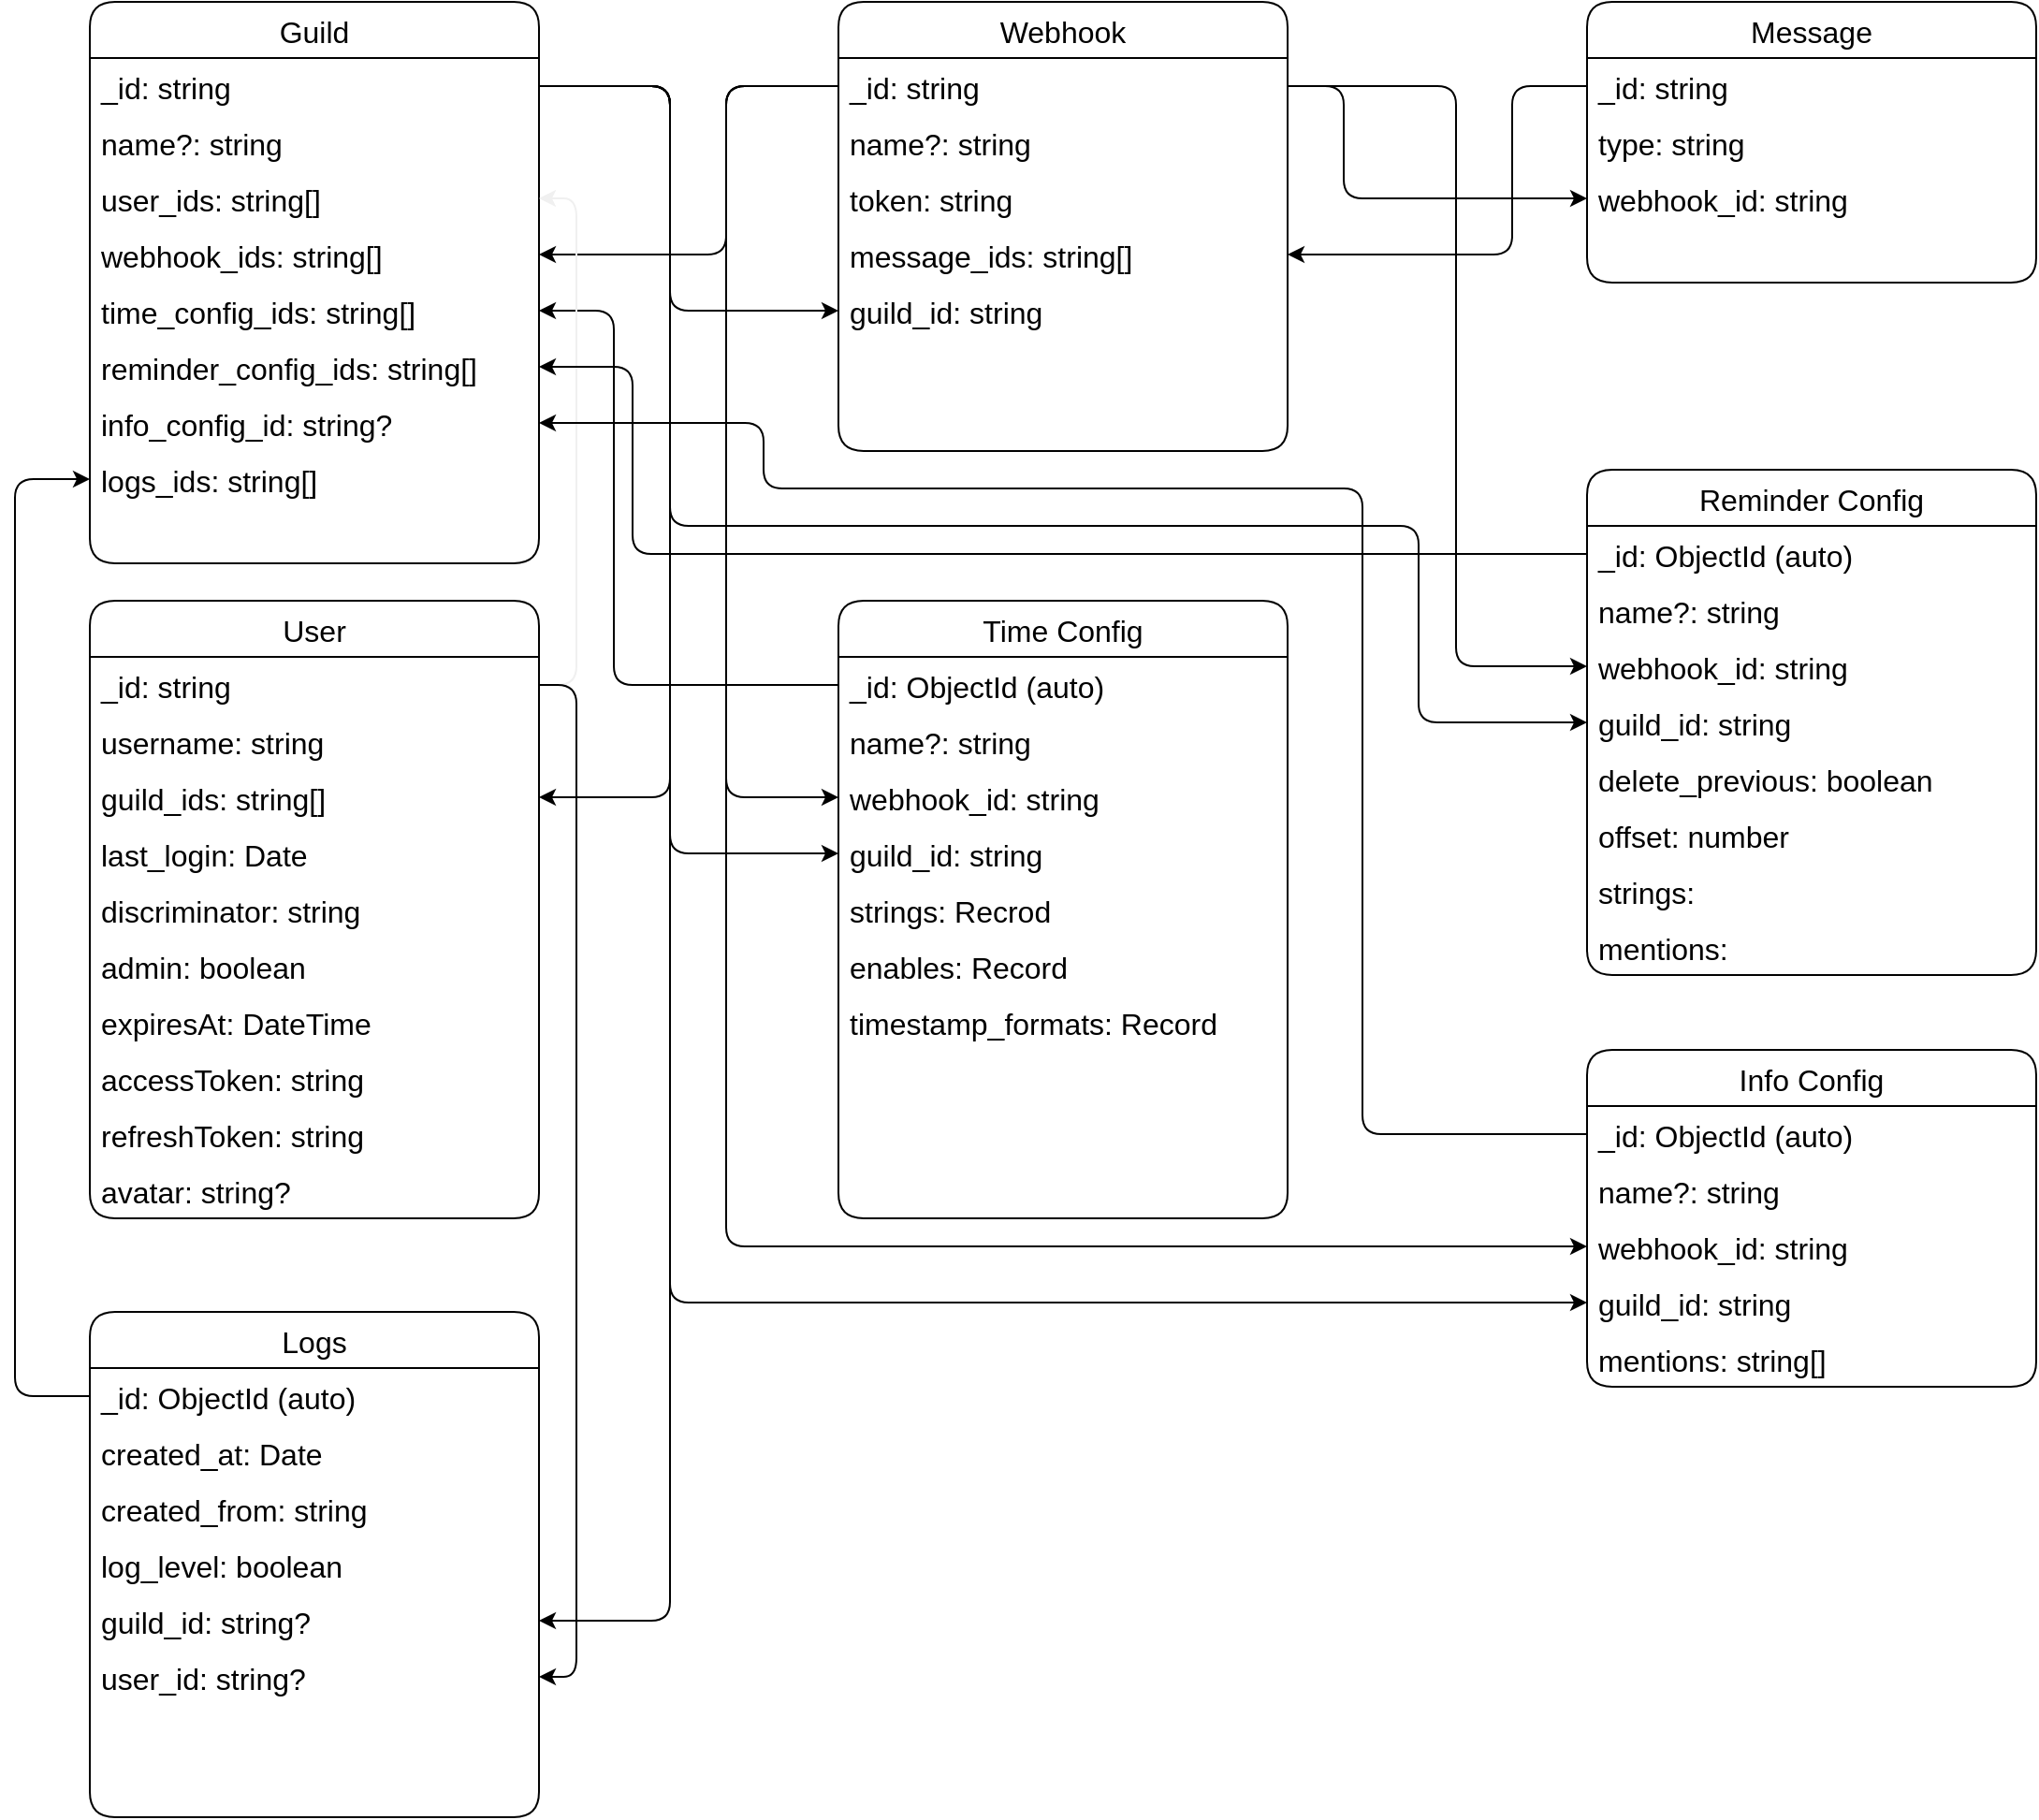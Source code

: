 <mxfile>
    <diagram id="0qL0pDOXr7kOw6vm91vX" name="v2">
        <mxGraphModel dx="813" dy="734" grid="1" gridSize="10" guides="1" tooltips="1" connect="1" arrows="1" fold="1" page="1" pageScale="1" pageWidth="3300" pageHeight="4681" math="0" shadow="0">
            <root>
                <mxCell id="6pc7wtV-Qg5egMtBizRL-0"/>
                <mxCell id="6pc7wtV-Qg5egMtBizRL-1" parent="6pc7wtV-Qg5egMtBizRL-0"/>
                <mxCell id="T-b90Kq6UXgJqsac3vuX-5" value="Guild" style="swimlane;fontStyle=0;childLayout=stackLayout;horizontal=1;startSize=30;horizontalStack=0;resizeParent=1;resizeParentMax=0;resizeLast=0;collapsible=1;marginBottom=0;fontSize=16;rounded=1;glass=0;swimlaneFillColor=none;sketch=0;" parent="6pc7wtV-Qg5egMtBizRL-1" vertex="1">
                    <mxGeometry x="120" y="120" width="240" height="300" as="geometry"/>
                </mxCell>
                <mxCell id="T-b90Kq6UXgJqsac3vuX-6" value="_id: string" style="text;strokeColor=none;fillColor=none;align=left;verticalAlign=middle;spacingLeft=4;spacingRight=4;overflow=hidden;points=[[0,0.5],[1,0.5]];portConstraint=eastwest;rotatable=0;fontSize=16;sketch=0;" parent="T-b90Kq6UXgJqsac3vuX-5" vertex="1">
                    <mxGeometry y="30" width="240" height="30" as="geometry"/>
                </mxCell>
                <mxCell id="T-b90Kq6UXgJqsac3vuX-9" value="name?: string" style="text;strokeColor=none;fillColor=none;align=left;verticalAlign=middle;spacingLeft=4;spacingRight=4;overflow=hidden;points=[[0,0.5],[1,0.5]];portConstraint=eastwest;rotatable=0;fontSize=16;sketch=0;" parent="T-b90Kq6UXgJqsac3vuX-5" vertex="1">
                    <mxGeometry y="60" width="240" height="30" as="geometry"/>
                </mxCell>
                <mxCell id="T-b90Kq6UXgJqsac3vuX-7" value="user_ids: string[]" style="text;strokeColor=none;fillColor=none;align=left;verticalAlign=middle;spacingLeft=4;spacingRight=4;overflow=hidden;points=[[0,0.5],[1,0.5]];portConstraint=eastwest;rotatable=0;fontSize=16;sketch=0;" parent="T-b90Kq6UXgJqsac3vuX-5" vertex="1">
                    <mxGeometry y="90" width="240" height="30" as="geometry"/>
                </mxCell>
                <mxCell id="T-b90Kq6UXgJqsac3vuX-10" value="webhook_ids: string[]" style="text;strokeColor=none;fillColor=none;align=left;verticalAlign=middle;spacingLeft=4;spacingRight=4;overflow=hidden;points=[[0,0.5],[1,0.5]];portConstraint=eastwest;rotatable=0;fontSize=16;sketch=0;" parent="T-b90Kq6UXgJqsac3vuX-5" vertex="1">
                    <mxGeometry y="120" width="240" height="30" as="geometry"/>
                </mxCell>
                <mxCell id="T-b90Kq6UXgJqsac3vuX-11" value="time_config_ids: string[]" style="text;strokeColor=none;fillColor=none;align=left;verticalAlign=middle;spacingLeft=4;spacingRight=4;overflow=hidden;points=[[0,0.5],[1,0.5]];portConstraint=eastwest;rotatable=0;fontSize=16;sketch=0;" parent="T-b90Kq6UXgJqsac3vuX-5" vertex="1">
                    <mxGeometry y="150" width="240" height="30" as="geometry"/>
                </mxCell>
                <mxCell id="T-b90Kq6UXgJqsac3vuX-12" value="reminder_config_ids: string[]" style="text;strokeColor=none;fillColor=none;align=left;verticalAlign=middle;spacingLeft=4;spacingRight=4;overflow=hidden;points=[[0,0.5],[1,0.5]];portConstraint=eastwest;rotatable=0;fontSize=16;sketch=0;" parent="T-b90Kq6UXgJqsac3vuX-5" vertex="1">
                    <mxGeometry y="180" width="240" height="30" as="geometry"/>
                </mxCell>
                <mxCell id="T-b90Kq6UXgJqsac3vuX-13" value="info_config_id: string?" style="text;strokeColor=none;fillColor=none;align=left;verticalAlign=middle;spacingLeft=4;spacingRight=4;overflow=hidden;points=[[0,0.5],[1,0.5]];portConstraint=eastwest;rotatable=0;fontSize=16;sketch=0;" parent="T-b90Kq6UXgJqsac3vuX-5" vertex="1">
                    <mxGeometry y="210" width="240" height="30" as="geometry"/>
                </mxCell>
                <mxCell id="T-b90Kq6UXgJqsac3vuX-14" value="logs_ids: string[]" style="text;strokeColor=none;fillColor=none;align=left;verticalAlign=middle;spacingLeft=4;spacingRight=4;overflow=hidden;points=[[0,0.5],[1,0.5]];portConstraint=eastwest;rotatable=0;fontSize=16;sketch=0;" parent="T-b90Kq6UXgJqsac3vuX-5" vertex="1">
                    <mxGeometry y="240" width="240" height="30" as="geometry"/>
                </mxCell>
                <mxCell id="T-b90Kq6UXgJqsac3vuX-15" style="text;strokeColor=none;fillColor=none;align=left;verticalAlign=middle;spacingLeft=4;spacingRight=4;overflow=hidden;points=[[0,0.5],[1,0.5]];portConstraint=eastwest;rotatable=0;fontSize=16;sketch=0;" parent="T-b90Kq6UXgJqsac3vuX-5" vertex="1">
                    <mxGeometry y="270" width="240" height="30" as="geometry"/>
                </mxCell>
                <mxCell id="IkGxgavZfQFl1i7xQolp-14" value="Webhook" style="swimlane;fontStyle=0;childLayout=stackLayout;horizontal=1;startSize=30;horizontalStack=0;resizeParent=1;resizeParentMax=0;resizeLast=0;collapsible=1;marginBottom=0;fontSize=16;glass=0;rounded=1;sketch=0;" parent="6pc7wtV-Qg5egMtBizRL-1" vertex="1">
                    <mxGeometry x="520" y="120" width="240" height="240" as="geometry"/>
                </mxCell>
                <mxCell id="IkGxgavZfQFl1i7xQolp-15" value="_id: string" style="text;strokeColor=none;fillColor=none;align=left;verticalAlign=middle;spacingLeft=4;spacingRight=4;overflow=hidden;points=[[0,0.5],[1,0.5]];portConstraint=eastwest;rotatable=0;fontSize=16;sketch=0;" parent="IkGxgavZfQFl1i7xQolp-14" vertex="1">
                    <mxGeometry y="30" width="240" height="30" as="geometry"/>
                </mxCell>
                <mxCell id="IkGxgavZfQFl1i7xQolp-16" value="name?: string" style="text;strokeColor=none;fillColor=none;align=left;verticalAlign=middle;spacingLeft=4;spacingRight=4;overflow=hidden;points=[[0,0.5],[1,0.5]];portConstraint=eastwest;rotatable=0;fontSize=16;sketch=0;" parent="IkGxgavZfQFl1i7xQolp-14" vertex="1">
                    <mxGeometry y="60" width="240" height="30" as="geometry"/>
                </mxCell>
                <mxCell id="IkGxgavZfQFl1i7xQolp-18" value="token: string" style="text;strokeColor=none;fillColor=none;align=left;verticalAlign=middle;spacingLeft=4;spacingRight=4;overflow=hidden;points=[[0,0.5],[1,0.5]];portConstraint=eastwest;rotatable=0;fontSize=16;sketch=0;" parent="IkGxgavZfQFl1i7xQolp-14" vertex="1">
                    <mxGeometry y="90" width="240" height="30" as="geometry"/>
                </mxCell>
                <mxCell id="IkGxgavZfQFl1i7xQolp-20" value="message_ids: string[]" style="text;strokeColor=none;fillColor=none;align=left;verticalAlign=middle;spacingLeft=4;spacingRight=4;overflow=hidden;points=[[0,0.5],[1,0.5]];portConstraint=eastwest;rotatable=0;fontSize=16;sketch=0;" parent="IkGxgavZfQFl1i7xQolp-14" vertex="1">
                    <mxGeometry y="120" width="240" height="30" as="geometry"/>
                </mxCell>
                <mxCell id="IkGxgavZfQFl1i7xQolp-19" value="guild_id: string" style="text;strokeColor=none;fillColor=none;align=left;verticalAlign=middle;spacingLeft=4;spacingRight=4;overflow=hidden;points=[[0,0.5],[1,0.5]];portConstraint=eastwest;rotatable=0;fontSize=16;sketch=0;" parent="IkGxgavZfQFl1i7xQolp-14" vertex="1">
                    <mxGeometry y="150" width="240" height="30" as="geometry"/>
                </mxCell>
                <mxCell id="IkGxgavZfQFl1i7xQolp-21" style="text;strokeColor=none;fillColor=none;align=left;verticalAlign=middle;spacingLeft=4;spacingRight=4;overflow=hidden;points=[[0,0.5],[1,0.5]];portConstraint=eastwest;rotatable=0;fontSize=16;sketch=0;" parent="IkGxgavZfQFl1i7xQolp-14" vertex="1">
                    <mxGeometry y="180" width="240" height="30" as="geometry"/>
                </mxCell>
                <mxCell id="IkGxgavZfQFl1i7xQolp-22" style="text;strokeColor=none;fillColor=none;align=left;verticalAlign=middle;spacingLeft=4;spacingRight=4;overflow=hidden;points=[[0,0.5],[1,0.5]];portConstraint=eastwest;rotatable=0;fontSize=16;sketch=0;" parent="IkGxgavZfQFl1i7xQolp-14" vertex="1">
                    <mxGeometry y="210" width="240" height="30" as="geometry"/>
                </mxCell>
                <mxCell id="IkGxgavZfQFl1i7xQolp-29" value="" style="endArrow=classic;html=1;sketch=0;fontSize=16;" parent="6pc7wtV-Qg5egMtBizRL-1" source="T-b90Kq6UXgJqsac3vuX-6" target="Mv7sWcYIFnY_aFO04V9a-27" edge="1">
                    <mxGeometry width="50" height="50" relative="1" as="geometry">
                        <mxPoint x="900" y="550.0" as="sourcePoint"/>
                        <mxPoint x="870" y="560" as="targetPoint"/>
                        <Array as="points">
                            <mxPoint x="430" y="165"/>
                            <mxPoint x="430" y="575"/>
                        </Array>
                    </mxGeometry>
                </mxCell>
                <mxCell id="IkGxgavZfQFl1i7xQolp-30" value="" style="endArrow=classic;html=1;sketch=0;fontSize=16;" parent="6pc7wtV-Qg5egMtBizRL-1" edge="1" target="GODVxblV5MDUtiijTRZD-3" source="IkGxgavZfQFl1i7xQolp-15">
                    <mxGeometry width="50" height="50" relative="1" as="geometry">
                        <mxPoint x="880" y="790" as="sourcePoint"/>
                        <mxPoint x="970" y="860.0" as="targetPoint"/>
                        <Array as="points">
                            <mxPoint x="850" y="165"/>
                            <mxPoint x="850" y="475"/>
                        </Array>
                    </mxGeometry>
                </mxCell>
                <mxCell id="IkGxgavZfQFl1i7xQolp-4" value="" style="endArrow=classic;html=1;sketch=0;fontSize=16;" parent="6pc7wtV-Qg5egMtBizRL-1" edge="1" target="GODVxblV5MDUtiijTRZD-4" source="T-b90Kq6UXgJqsac3vuX-6">
                    <mxGeometry width="50" height="50" relative="1" as="geometry">
                        <mxPoint x="790" y="400" as="sourcePoint"/>
                        <mxPoint x="1000" y="860" as="targetPoint"/>
                        <Array as="points">
                            <mxPoint x="430" y="165"/>
                            <mxPoint x="430" y="400"/>
                            <mxPoint x="830" y="400"/>
                            <mxPoint x="830" y="505"/>
                        </Array>
                    </mxGeometry>
                </mxCell>
                <mxCell id="Mv7sWcYIFnY_aFO04V9a-0" value="Message" style="swimlane;fontStyle=0;childLayout=stackLayout;horizontal=1;startSize=30;horizontalStack=0;resizeParent=1;resizeParentMax=0;resizeLast=0;collapsible=1;marginBottom=0;fontSize=16;glass=0;rounded=1;sketch=0;" parent="6pc7wtV-Qg5egMtBizRL-1" vertex="1">
                    <mxGeometry x="920" y="120" width="240" height="150" as="geometry"/>
                </mxCell>
                <mxCell id="Mv7sWcYIFnY_aFO04V9a-1" value="_id: string" style="text;strokeColor=none;fillColor=none;align=left;verticalAlign=middle;spacingLeft=4;spacingRight=4;overflow=hidden;points=[[0,0.5],[1,0.5]];portConstraint=eastwest;rotatable=0;fontSize=16;sketch=0;" parent="Mv7sWcYIFnY_aFO04V9a-0" vertex="1">
                    <mxGeometry y="30" width="240" height="30" as="geometry"/>
                </mxCell>
                <mxCell id="Mv7sWcYIFnY_aFO04V9a-6" value="type: string" style="text;strokeColor=none;fillColor=none;align=left;verticalAlign=middle;spacingLeft=4;spacingRight=4;overflow=hidden;points=[[0,0.5],[1,0.5]];portConstraint=eastwest;rotatable=0;fontSize=16;sketch=0;" parent="Mv7sWcYIFnY_aFO04V9a-0" vertex="1">
                    <mxGeometry y="60" width="240" height="30" as="geometry"/>
                </mxCell>
                <mxCell id="Mv7sWcYIFnY_aFO04V9a-7" value="webhook_id: string" style="text;strokeColor=none;fillColor=none;align=left;verticalAlign=middle;spacingLeft=4;spacingRight=4;overflow=hidden;points=[[0,0.5],[1,0.5]];portConstraint=eastwest;rotatable=0;fontSize=16;sketch=0;" parent="Mv7sWcYIFnY_aFO04V9a-0" vertex="1">
                    <mxGeometry y="90" width="240" height="30" as="geometry"/>
                </mxCell>
                <mxCell id="Mv7sWcYIFnY_aFO04V9a-9" style="text;strokeColor=none;fillColor=none;align=left;verticalAlign=middle;spacingLeft=4;spacingRight=4;overflow=hidden;points=[[0,0.5],[1,0.5]];portConstraint=eastwest;rotatable=0;fontSize=16;sketch=0;" parent="Mv7sWcYIFnY_aFO04V9a-0" vertex="1">
                    <mxGeometry y="120" width="240" height="30" as="geometry"/>
                </mxCell>
                <mxCell id="Mv7sWcYIFnY_aFO04V9a-13" value="Time Config" style="swimlane;fontStyle=0;childLayout=stackLayout;horizontal=1;startSize=30;horizontalStack=0;resizeParent=1;resizeParentMax=0;resizeLast=0;collapsible=1;marginBottom=0;fontSize=16;glass=0;rounded=1;sketch=0;" parent="6pc7wtV-Qg5egMtBizRL-1" vertex="1">
                    <mxGeometry x="520" y="440" width="240" height="330" as="geometry"/>
                </mxCell>
                <mxCell id="Mv7sWcYIFnY_aFO04V9a-14" value="_id: ObjectId (auto)" style="text;strokeColor=none;fillColor=none;align=left;verticalAlign=middle;spacingLeft=4;spacingRight=4;overflow=hidden;points=[[0,0.5],[1,0.5]];portConstraint=eastwest;rotatable=0;fontSize=16;sketch=0;" parent="Mv7sWcYIFnY_aFO04V9a-13" vertex="1">
                    <mxGeometry y="30" width="240" height="30" as="geometry"/>
                </mxCell>
                <mxCell id="Mv7sWcYIFnY_aFO04V9a-26" value="name?: string" style="text;strokeColor=none;fillColor=none;align=left;verticalAlign=middle;spacingLeft=4;spacingRight=4;overflow=hidden;points=[[0,0.5],[1,0.5]];portConstraint=eastwest;rotatable=0;fontSize=16;sketch=0;" parent="Mv7sWcYIFnY_aFO04V9a-13" vertex="1">
                    <mxGeometry y="60" width="240" height="30" as="geometry"/>
                </mxCell>
                <mxCell id="Mv7sWcYIFnY_aFO04V9a-20" value="webhook_id: string" style="text;strokeColor=none;fillColor=none;align=left;verticalAlign=middle;spacingLeft=4;spacingRight=4;overflow=hidden;points=[[0,0.5],[1,0.5]];portConstraint=eastwest;rotatable=0;fontSize=16;sketch=0;" parent="Mv7sWcYIFnY_aFO04V9a-13" vertex="1">
                    <mxGeometry y="90" width="240" height="30" as="geometry"/>
                </mxCell>
                <mxCell id="Mv7sWcYIFnY_aFO04V9a-27" value="guild_id: string" style="text;strokeColor=none;fillColor=none;align=left;verticalAlign=middle;spacingLeft=4;spacingRight=4;overflow=hidden;points=[[0,0.5],[1,0.5]];portConstraint=eastwest;rotatable=0;fontSize=16;sketch=0;" parent="Mv7sWcYIFnY_aFO04V9a-13" vertex="1">
                    <mxGeometry y="120" width="240" height="30" as="geometry"/>
                </mxCell>
                <mxCell id="Mv7sWcYIFnY_aFO04V9a-25" value="strings: Recrod" style="text;strokeColor=none;fillColor=none;align=left;verticalAlign=middle;spacingLeft=4;spacingRight=4;overflow=hidden;points=[[0,0.5],[1,0.5]];portConstraint=eastwest;rotatable=0;fontSize=16;sketch=0;" parent="Mv7sWcYIFnY_aFO04V9a-13" vertex="1">
                    <mxGeometry y="150" width="240" height="30" as="geometry"/>
                </mxCell>
                <mxCell id="Mv7sWcYIFnY_aFO04V9a-24" value="enables: Record" style="text;strokeColor=none;fillColor=none;align=left;verticalAlign=middle;spacingLeft=4;spacingRight=4;overflow=hidden;points=[[0,0.5],[1,0.5]];portConstraint=eastwest;rotatable=0;fontSize=16;sketch=0;" parent="Mv7sWcYIFnY_aFO04V9a-13" vertex="1">
                    <mxGeometry y="180" width="240" height="30" as="geometry"/>
                </mxCell>
                <mxCell id="Mv7sWcYIFnY_aFO04V9a-23" value="timestamp_formats: Record" style="text;strokeColor=none;fillColor=none;align=left;verticalAlign=middle;spacingLeft=4;spacingRight=4;overflow=hidden;points=[[0,0.5],[1,0.5]];portConstraint=eastwest;rotatable=0;fontSize=16;sketch=0;" parent="Mv7sWcYIFnY_aFO04V9a-13" vertex="1">
                    <mxGeometry y="210" width="240" height="30" as="geometry"/>
                </mxCell>
                <mxCell id="Mv7sWcYIFnY_aFO04V9a-22" style="text;strokeColor=none;fillColor=none;align=left;verticalAlign=middle;spacingLeft=4;spacingRight=4;overflow=hidden;points=[[0,0.5],[1,0.5]];portConstraint=eastwest;rotatable=0;fontSize=16;sketch=0;" parent="Mv7sWcYIFnY_aFO04V9a-13" vertex="1">
                    <mxGeometry y="240" width="240" height="30" as="geometry"/>
                </mxCell>
                <mxCell id="Mv7sWcYIFnY_aFO04V9a-21" style="text;strokeColor=none;fillColor=none;align=left;verticalAlign=middle;spacingLeft=4;spacingRight=4;overflow=hidden;points=[[0,0.5],[1,0.5]];portConstraint=eastwest;rotatable=0;fontSize=16;sketch=0;" parent="Mv7sWcYIFnY_aFO04V9a-13" vertex="1">
                    <mxGeometry y="270" width="240" height="30" as="geometry"/>
                </mxCell>
                <mxCell id="Mv7sWcYIFnY_aFO04V9a-30" style="text;strokeColor=none;fillColor=none;align=left;verticalAlign=middle;spacingLeft=4;spacingRight=4;overflow=hidden;points=[[0,0.5],[1,0.5]];portConstraint=eastwest;rotatable=0;fontSize=16;sketch=0;" parent="Mv7sWcYIFnY_aFO04V9a-13" vertex="1">
                    <mxGeometry y="300" width="240" height="30" as="geometry"/>
                </mxCell>
                <mxCell id="IkGxgavZfQFl1i7xQolp-26" value="" style="endArrow=classic;html=1;sketch=0;fontSize=16;" parent="6pc7wtV-Qg5egMtBizRL-1" source="T-b90Kq6UXgJqsac3vuX-6" target="IkGxgavZfQFl1i7xQolp-19" edge="1">
                    <mxGeometry width="50" height="50" relative="1" as="geometry">
                        <mxPoint x="490" y="400" as="sourcePoint"/>
                        <mxPoint x="440" y="450" as="targetPoint"/>
                        <Array as="points">
                            <mxPoint x="430" y="165"/>
                            <mxPoint x="430" y="285"/>
                        </Array>
                    </mxGeometry>
                </mxCell>
                <mxCell id="IkGxgavZfQFl1i7xQolp-2" value="" style="endArrow=classic;html=1;sketch=0;fontSize=16;" parent="6pc7wtV-Qg5egMtBizRL-1" source="IkGxgavZfQFl1i7xQolp-15" target="Mv7sWcYIFnY_aFO04V9a-20" edge="1">
                    <mxGeometry width="50" height="50" relative="1" as="geometry">
                        <mxPoint x="910" y="470.0" as="sourcePoint"/>
                        <mxPoint x="860" y="520.0" as="targetPoint"/>
                        <Array as="points">
                            <mxPoint x="460" y="165"/>
                            <mxPoint x="460" y="545"/>
                        </Array>
                    </mxGeometry>
                </mxCell>
                <mxCell id="IkGxgavZfQFl1i7xQolp-25" value="" style="endArrow=classic;html=1;fontSize=16;sketch=0;" parent="6pc7wtV-Qg5egMtBizRL-1" source="IkGxgavZfQFl1i7xQolp-15" target="T-b90Kq6UXgJqsac3vuX-10" edge="1">
                    <mxGeometry width="50" height="50" relative="1" as="geometry">
                        <mxPoint x="470" y="490" as="sourcePoint"/>
                        <mxPoint x="420" y="540" as="targetPoint"/>
                        <Array as="points">
                            <mxPoint x="460" y="165"/>
                            <mxPoint x="460" y="255"/>
                        </Array>
                    </mxGeometry>
                </mxCell>
                <mxCell id="IkGxgavZfQFl1i7xQolp-28" value="" style="endArrow=classic;html=1;sketch=0;fontSize=16;" parent="6pc7wtV-Qg5egMtBizRL-1" source="Mv7sWcYIFnY_aFO04V9a-14" target="T-b90Kq6UXgJqsac3vuX-11" edge="1">
                    <mxGeometry width="50" height="50" relative="1" as="geometry">
                        <mxPoint x="500" y="380.0" as="sourcePoint"/>
                        <mxPoint x="450" y="430.0" as="targetPoint"/>
                        <Array as="points">
                            <mxPoint x="400" y="485"/>
                            <mxPoint x="400" y="285"/>
                        </Array>
                    </mxGeometry>
                </mxCell>
                <mxCell id="IkGxgavZfQFl1i7xQolp-1" value="" style="endArrow=classic;html=1;sketch=0;fontSize=16;" parent="6pc7wtV-Qg5egMtBizRL-1" source="Mv7sWcYIFnY_aFO04V9a-1" target="IkGxgavZfQFl1i7xQolp-20" edge="1">
                    <mxGeometry width="50" height="50" relative="1" as="geometry">
                        <mxPoint x="900" y="410.0" as="sourcePoint"/>
                        <mxPoint x="950" y="360.0" as="targetPoint"/>
                        <Array as="points">
                            <mxPoint x="880" y="165"/>
                            <mxPoint x="880" y="255"/>
                        </Array>
                    </mxGeometry>
                </mxCell>
                <mxCell id="IkGxgavZfQFl1i7xQolp-0" value="" style="endArrow=classic;html=1;sketch=0;fontSize=16;" parent="6pc7wtV-Qg5egMtBizRL-1" source="IkGxgavZfQFl1i7xQolp-15" target="Mv7sWcYIFnY_aFO04V9a-7" edge="1">
                    <mxGeometry width="50" height="50" relative="1" as="geometry">
                        <mxPoint x="910" y="450" as="sourcePoint"/>
                        <mxPoint x="680" y="580" as="targetPoint"/>
                        <Array as="points">
                            <mxPoint x="790" y="165"/>
                            <mxPoint x="790" y="225"/>
                        </Array>
                    </mxGeometry>
                </mxCell>
                <mxCell id="GODVxblV5MDUtiijTRZD-0" value="Reminder Config" style="swimlane;fontStyle=0;childLayout=stackLayout;horizontal=1;startSize=30;horizontalStack=0;resizeParent=1;resizeParentMax=0;resizeLast=0;collapsible=1;marginBottom=0;fontSize=16;glass=0;rounded=1;sketch=0;" vertex="1" parent="6pc7wtV-Qg5egMtBizRL-1">
                    <mxGeometry x="920" y="370" width="240" height="270" as="geometry"/>
                </mxCell>
                <mxCell id="GODVxblV5MDUtiijTRZD-1" value="_id: ObjectId (auto)" style="text;strokeColor=none;fillColor=none;align=left;verticalAlign=middle;spacingLeft=4;spacingRight=4;overflow=hidden;points=[[0,0.5],[1,0.5]];portConstraint=eastwest;rotatable=0;fontSize=16;sketch=0;" vertex="1" parent="GODVxblV5MDUtiijTRZD-0">
                    <mxGeometry y="30" width="240" height="30" as="geometry"/>
                </mxCell>
                <mxCell id="GODVxblV5MDUtiijTRZD-2" value="name?: string" style="text;strokeColor=none;fillColor=none;align=left;verticalAlign=middle;spacingLeft=4;spacingRight=4;overflow=hidden;points=[[0,0.5],[1,0.5]];portConstraint=eastwest;rotatable=0;fontSize=16;sketch=0;" vertex="1" parent="GODVxblV5MDUtiijTRZD-0">
                    <mxGeometry y="60" width="240" height="30" as="geometry"/>
                </mxCell>
                <mxCell id="GODVxblV5MDUtiijTRZD-3" value="webhook_id: string" style="text;strokeColor=none;fillColor=none;align=left;verticalAlign=middle;spacingLeft=4;spacingRight=4;overflow=hidden;points=[[0,0.5],[1,0.5]];portConstraint=eastwest;rotatable=0;fontSize=16;sketch=0;" vertex="1" parent="GODVxblV5MDUtiijTRZD-0">
                    <mxGeometry y="90" width="240" height="30" as="geometry"/>
                </mxCell>
                <mxCell id="GODVxblV5MDUtiijTRZD-4" value="guild_id: string" style="text;strokeColor=none;fillColor=none;align=left;verticalAlign=middle;spacingLeft=4;spacingRight=4;overflow=hidden;points=[[0,0.5],[1,0.5]];portConstraint=eastwest;rotatable=0;fontSize=16;sketch=0;" vertex="1" parent="GODVxblV5MDUtiijTRZD-0">
                    <mxGeometry y="120" width="240" height="30" as="geometry"/>
                </mxCell>
                <mxCell id="GODVxblV5MDUtiijTRZD-10" value="delete_previous: boolean" style="text;strokeColor=none;fillColor=none;align=left;verticalAlign=middle;spacingLeft=4;spacingRight=4;overflow=hidden;points=[[0,0.5],[1,0.5]];portConstraint=eastwest;rotatable=0;fontSize=16;sketch=0;" vertex="1" parent="GODVxblV5MDUtiijTRZD-0">
                    <mxGeometry y="150" width="240" height="30" as="geometry"/>
                </mxCell>
                <mxCell id="GODVxblV5MDUtiijTRZD-9" value="offset: number" style="text;strokeColor=none;fillColor=none;align=left;verticalAlign=middle;spacingLeft=4;spacingRight=4;overflow=hidden;points=[[0,0.5],[1,0.5]];portConstraint=eastwest;rotatable=0;fontSize=16;sketch=0;" vertex="1" parent="GODVxblV5MDUtiijTRZD-0">
                    <mxGeometry y="180" width="240" height="30" as="geometry"/>
                </mxCell>
                <mxCell id="GODVxblV5MDUtiijTRZD-5" value="strings: " style="text;strokeColor=none;fillColor=none;align=left;verticalAlign=middle;spacingLeft=4;spacingRight=4;overflow=hidden;points=[[0,0.5],[1,0.5]];portConstraint=eastwest;rotatable=0;fontSize=16;sketch=0;" vertex="1" parent="GODVxblV5MDUtiijTRZD-0">
                    <mxGeometry y="210" width="240" height="30" as="geometry"/>
                </mxCell>
                <mxCell id="GODVxblV5MDUtiijTRZD-8" value="mentions:" style="text;strokeColor=none;fillColor=none;align=left;verticalAlign=middle;spacingLeft=4;spacingRight=4;overflow=hidden;points=[[0,0.5],[1,0.5]];portConstraint=eastwest;rotatable=0;fontSize=16;sketch=0;" vertex="1" parent="GODVxblV5MDUtiijTRZD-0">
                    <mxGeometry y="240" width="240" height="30" as="geometry"/>
                </mxCell>
                <mxCell id="GODVxblV5MDUtiijTRZD-11" value="Logs" style="swimlane;fontStyle=0;childLayout=stackLayout;horizontal=1;startSize=30;horizontalStack=0;resizeParent=1;resizeParentMax=0;resizeLast=0;collapsible=1;marginBottom=0;fontSize=16;rounded=1;glass=0;swimlaneFillColor=none;sketch=0;" vertex="1" parent="6pc7wtV-Qg5egMtBizRL-1">
                    <mxGeometry x="120" y="820" width="240" height="270" as="geometry"/>
                </mxCell>
                <mxCell id="GODVxblV5MDUtiijTRZD-12" value="_id: ObjectId (auto)" style="text;strokeColor=none;fillColor=none;align=left;verticalAlign=middle;spacingLeft=4;spacingRight=4;overflow=hidden;points=[[0,0.5],[1,0.5]];portConstraint=eastwest;rotatable=0;fontSize=16;sketch=0;" vertex="1" parent="GODVxblV5MDUtiijTRZD-11">
                    <mxGeometry y="30" width="240" height="30" as="geometry"/>
                </mxCell>
                <mxCell id="GODVxblV5MDUtiijTRZD-17" value="created_at: Date" style="text;strokeColor=none;fillColor=none;align=left;verticalAlign=middle;spacingLeft=4;spacingRight=4;overflow=hidden;points=[[0,0.5],[1,0.5]];portConstraint=eastwest;rotatable=0;fontSize=16;sketch=0;" vertex="1" parent="GODVxblV5MDUtiijTRZD-11">
                    <mxGeometry y="60" width="240" height="30" as="geometry"/>
                </mxCell>
                <mxCell id="GODVxblV5MDUtiijTRZD-19" value="created_from: string" style="text;strokeColor=none;fillColor=none;align=left;verticalAlign=middle;spacingLeft=4;spacingRight=4;overflow=hidden;points=[[0,0.5],[1,0.5]];portConstraint=eastwest;rotatable=0;fontSize=16;sketch=0;" vertex="1" parent="GODVxblV5MDUtiijTRZD-11">
                    <mxGeometry y="90" width="240" height="30" as="geometry"/>
                </mxCell>
                <mxCell id="GODVxblV5MDUtiijTRZD-18" value="log_level: boolean" style="text;strokeColor=none;fillColor=none;align=left;verticalAlign=middle;spacingLeft=4;spacingRight=4;overflow=hidden;points=[[0,0.5],[1,0.5]];portConstraint=eastwest;rotatable=0;fontSize=16;sketch=0;" vertex="1" parent="GODVxblV5MDUtiijTRZD-11">
                    <mxGeometry y="120" width="240" height="30" as="geometry"/>
                </mxCell>
                <mxCell id="GODVxblV5MDUtiijTRZD-20" value="guild_id: string?" style="text;strokeColor=none;fillColor=none;align=left;verticalAlign=middle;spacingLeft=4;spacingRight=4;overflow=hidden;points=[[0,0.5],[1,0.5]];portConstraint=eastwest;rotatable=0;fontSize=16;sketch=0;" vertex="1" parent="GODVxblV5MDUtiijTRZD-11">
                    <mxGeometry y="150" width="240" height="30" as="geometry"/>
                </mxCell>
                <mxCell id="GODVxblV5MDUtiijTRZD-50" value="user_id: string?" style="text;strokeColor=none;fillColor=none;align=left;verticalAlign=middle;spacingLeft=4;spacingRight=4;overflow=hidden;points=[[0,0.5],[1,0.5]];portConstraint=eastwest;rotatable=0;fontSize=16;sketch=0;" vertex="1" parent="GODVxblV5MDUtiijTRZD-11">
                    <mxGeometry y="180" width="240" height="30" as="geometry"/>
                </mxCell>
                <mxCell id="GODVxblV5MDUtiijTRZD-49" style="text;strokeColor=none;fillColor=none;align=left;verticalAlign=middle;spacingLeft=4;spacingRight=4;overflow=hidden;points=[[0,0.5],[1,0.5]];portConstraint=eastwest;rotatable=0;fontSize=16;sketch=0;" vertex="1" parent="GODVxblV5MDUtiijTRZD-11">
                    <mxGeometry y="210" width="240" height="30" as="geometry"/>
                </mxCell>
                <mxCell id="GODVxblV5MDUtiijTRZD-48" style="text;strokeColor=none;fillColor=none;align=left;verticalAlign=middle;spacingLeft=4;spacingRight=4;overflow=hidden;points=[[0,0.5],[1,0.5]];portConstraint=eastwest;rotatable=0;fontSize=16;sketch=0;" vertex="1" parent="GODVxblV5MDUtiijTRZD-11">
                    <mxGeometry y="240" width="240" height="30" as="geometry"/>
                </mxCell>
                <mxCell id="GODVxblV5MDUtiijTRZD-21" value="Info Config" style="swimlane;fontStyle=0;childLayout=stackLayout;horizontal=1;startSize=30;horizontalStack=0;resizeParent=1;resizeParentMax=0;resizeLast=0;collapsible=1;marginBottom=0;fontSize=16;glass=0;rounded=1;sketch=0;" vertex="1" parent="6pc7wtV-Qg5egMtBizRL-1">
                    <mxGeometry x="920" y="680" width="240" height="180" as="geometry"/>
                </mxCell>
                <mxCell id="GODVxblV5MDUtiijTRZD-22" value="_id: ObjectId (auto)" style="text;strokeColor=none;fillColor=none;align=left;verticalAlign=middle;spacingLeft=4;spacingRight=4;overflow=hidden;points=[[0,0.5],[1,0.5]];portConstraint=eastwest;rotatable=0;fontSize=16;sketch=0;" vertex="1" parent="GODVxblV5MDUtiijTRZD-21">
                    <mxGeometry y="30" width="240" height="30" as="geometry"/>
                </mxCell>
                <mxCell id="GODVxblV5MDUtiijTRZD-23" value="name?: string" style="text;strokeColor=none;fillColor=none;align=left;verticalAlign=middle;spacingLeft=4;spacingRight=4;overflow=hidden;points=[[0,0.5],[1,0.5]];portConstraint=eastwest;rotatable=0;fontSize=16;sketch=0;" vertex="1" parent="GODVxblV5MDUtiijTRZD-21">
                    <mxGeometry y="60" width="240" height="30" as="geometry"/>
                </mxCell>
                <mxCell id="GODVxblV5MDUtiijTRZD-24" value="webhook_id: string" style="text;strokeColor=none;fillColor=none;align=left;verticalAlign=middle;spacingLeft=4;spacingRight=4;overflow=hidden;points=[[0,0.5],[1,0.5]];portConstraint=eastwest;rotatable=0;fontSize=16;sketch=0;" vertex="1" parent="GODVxblV5MDUtiijTRZD-21">
                    <mxGeometry y="90" width="240" height="30" as="geometry"/>
                </mxCell>
                <mxCell id="GODVxblV5MDUtiijTRZD-25" value="guild_id: string" style="text;strokeColor=none;fillColor=none;align=left;verticalAlign=middle;spacingLeft=4;spacingRight=4;overflow=hidden;points=[[0,0.5],[1,0.5]];portConstraint=eastwest;rotatable=0;fontSize=16;sketch=0;" vertex="1" parent="GODVxblV5MDUtiijTRZD-21">
                    <mxGeometry y="120" width="240" height="30" as="geometry"/>
                </mxCell>
                <mxCell id="GODVxblV5MDUtiijTRZD-29" value="mentions: string[]" style="text;strokeColor=none;fillColor=none;align=left;verticalAlign=middle;spacingLeft=4;spacingRight=4;overflow=hidden;points=[[0,0.5],[1,0.5]];portConstraint=eastwest;rotatable=0;fontSize=16;sketch=0;" vertex="1" parent="GODVxblV5MDUtiijTRZD-21">
                    <mxGeometry y="150" width="240" height="30" as="geometry"/>
                </mxCell>
                <mxCell id="GODVxblV5MDUtiijTRZD-30" value="" style="endArrow=classic;html=1;" edge="1" parent="6pc7wtV-Qg5egMtBizRL-1" source="T-b90Kq6UXgJqsac3vuX-6" target="GODVxblV5MDUtiijTRZD-25">
                    <mxGeometry width="50" height="50" relative="1" as="geometry">
                        <mxPoint x="630" y="980" as="sourcePoint"/>
                        <mxPoint x="680" y="930" as="targetPoint"/>
                        <Array as="points">
                            <mxPoint x="430" y="165"/>
                            <mxPoint x="430" y="815"/>
                            <mxPoint x="830" y="815"/>
                        </Array>
                    </mxGeometry>
                </mxCell>
                <mxCell id="GODVxblV5MDUtiijTRZD-31" value="" style="endArrow=classic;html=1;" edge="1" parent="6pc7wtV-Qg5egMtBizRL-1" source="IkGxgavZfQFl1i7xQolp-15" target="GODVxblV5MDUtiijTRZD-24">
                    <mxGeometry width="50" height="50" relative="1" as="geometry">
                        <mxPoint x="530" y="960" as="sourcePoint"/>
                        <mxPoint x="580" y="910" as="targetPoint"/>
                        <Array as="points">
                            <mxPoint x="460" y="165"/>
                            <mxPoint x="460" y="785"/>
                        </Array>
                    </mxGeometry>
                </mxCell>
                <mxCell id="GODVxblV5MDUtiijTRZD-32" value="User" style="swimlane;fontStyle=0;childLayout=stackLayout;horizontal=1;startSize=30;horizontalStack=0;resizeParent=1;resizeParentMax=0;resizeLast=0;collapsible=1;marginBottom=0;fontSize=16;rounded=1;glass=0;swimlaneFillColor=none;sketch=0;" vertex="1" parent="6pc7wtV-Qg5egMtBizRL-1">
                    <mxGeometry x="120" y="440" width="240" height="330" as="geometry"/>
                </mxCell>
                <mxCell id="GODVxblV5MDUtiijTRZD-33" value="_id: string" style="text;strokeColor=none;fillColor=none;align=left;verticalAlign=middle;spacingLeft=4;spacingRight=4;overflow=hidden;points=[[0,0.5],[1,0.5]];portConstraint=eastwest;rotatable=0;fontSize=16;sketch=0;" vertex="1" parent="GODVxblV5MDUtiijTRZD-32">
                    <mxGeometry y="30" width="240" height="30" as="geometry"/>
                </mxCell>
                <mxCell id="GODVxblV5MDUtiijTRZD-34" value="username: string" style="text;strokeColor=none;fillColor=none;align=left;verticalAlign=middle;spacingLeft=4;spacingRight=4;overflow=hidden;points=[[0,0.5],[1,0.5]];portConstraint=eastwest;rotatable=0;fontSize=16;sketch=0;" vertex="1" parent="GODVxblV5MDUtiijTRZD-32">
                    <mxGeometry y="60" width="240" height="30" as="geometry"/>
                </mxCell>
                <mxCell id="GODVxblV5MDUtiijTRZD-38" value="guild_ids: string[]" style="text;strokeColor=none;fillColor=none;align=left;verticalAlign=middle;spacingLeft=4;spacingRight=4;overflow=hidden;points=[[0,0.5],[1,0.5]];portConstraint=eastwest;rotatable=0;fontSize=16;sketch=0;" vertex="1" parent="GODVxblV5MDUtiijTRZD-32">
                    <mxGeometry y="90" width="240" height="30" as="geometry"/>
                </mxCell>
                <mxCell id="GODVxblV5MDUtiijTRZD-39" value="last_login: Date" style="text;strokeColor=none;fillColor=none;align=left;verticalAlign=middle;spacingLeft=4;spacingRight=4;overflow=hidden;points=[[0,0.5],[1,0.5]];portConstraint=eastwest;rotatable=0;fontSize=16;sketch=0;" vertex="1" parent="GODVxblV5MDUtiijTRZD-32">
                    <mxGeometry y="120" width="240" height="30" as="geometry"/>
                </mxCell>
                <mxCell id="BLlO5HX9DfRHX5WWhzli-1" value="discriminator: string" style="text;strokeColor=none;fillColor=none;align=left;verticalAlign=middle;spacingLeft=4;spacingRight=4;overflow=hidden;points=[[0,0.5],[1,0.5]];portConstraint=eastwest;rotatable=0;fontSize=16;" vertex="1" parent="GODVxblV5MDUtiijTRZD-32">
                    <mxGeometry y="150" width="240" height="30" as="geometry"/>
                </mxCell>
                <mxCell id="BLlO5HX9DfRHX5WWhzli-6" value="admin: boolean" style="text;strokeColor=none;fillColor=none;align=left;verticalAlign=middle;spacingLeft=4;spacingRight=4;overflow=hidden;points=[[0,0.5],[1,0.5]];portConstraint=eastwest;rotatable=0;fontSize=16;" vertex="1" parent="GODVxblV5MDUtiijTRZD-32">
                    <mxGeometry y="180" width="240" height="30" as="geometry"/>
                </mxCell>
                <mxCell id="BLlO5HX9DfRHX5WWhzli-5" value="expiresAt: DateTime" style="text;strokeColor=none;fillColor=none;align=left;verticalAlign=middle;spacingLeft=4;spacingRight=4;overflow=hidden;points=[[0,0.5],[1,0.5]];portConstraint=eastwest;rotatable=0;fontSize=16;" vertex="1" parent="GODVxblV5MDUtiijTRZD-32">
                    <mxGeometry y="210" width="240" height="30" as="geometry"/>
                </mxCell>
                <mxCell id="BLlO5HX9DfRHX5WWhzli-4" value="accessToken: string" style="text;strokeColor=none;fillColor=none;align=left;verticalAlign=middle;spacingLeft=4;spacingRight=4;overflow=hidden;points=[[0,0.5],[1,0.5]];portConstraint=eastwest;rotatable=0;fontSize=16;" vertex="1" parent="GODVxblV5MDUtiijTRZD-32">
                    <mxGeometry y="240" width="240" height="30" as="geometry"/>
                </mxCell>
                <mxCell id="BLlO5HX9DfRHX5WWhzli-3" value="refreshToken: string" style="text;strokeColor=none;fillColor=none;align=left;verticalAlign=middle;spacingLeft=4;spacingRight=4;overflow=hidden;points=[[0,0.5],[1,0.5]];portConstraint=eastwest;rotatable=0;fontSize=16;" vertex="1" parent="GODVxblV5MDUtiijTRZD-32">
                    <mxGeometry y="270" width="240" height="30" as="geometry"/>
                </mxCell>
                <mxCell id="BLlO5HX9DfRHX5WWhzli-2" value="avatar: string?" style="text;strokeColor=none;fillColor=none;align=left;verticalAlign=middle;spacingLeft=4;spacingRight=4;overflow=hidden;points=[[0,0.5],[1,0.5]];portConstraint=eastwest;rotatable=0;fontSize=16;" vertex="1" parent="GODVxblV5MDUtiijTRZD-32">
                    <mxGeometry y="300" width="240" height="30" as="geometry"/>
                </mxCell>
                <mxCell id="GODVxblV5MDUtiijTRZD-46" value="" style="endArrow=classic;html=1;fontFamily=Helvetica;fontSize=11;fontColor=rgb(240, 240, 240);align=center;strokeColor=rgb(240, 240, 240);" edge="1" parent="6pc7wtV-Qg5egMtBizRL-1" source="GODVxblV5MDUtiijTRZD-33" target="T-b90Kq6UXgJqsac3vuX-7">
                    <mxGeometry width="50" height="50" relative="1" as="geometry">
                        <mxPoint x="60" y="490" as="sourcePoint"/>
                        <mxPoint x="110" y="440" as="targetPoint"/>
                        <Array as="points">
                            <mxPoint x="380" y="485"/>
                            <mxPoint x="380" y="225"/>
                        </Array>
                    </mxGeometry>
                </mxCell>
                <mxCell id="GODVxblV5MDUtiijTRZD-47" value="" style="endArrow=classic;html=1;" edge="1" parent="6pc7wtV-Qg5egMtBizRL-1" source="T-b90Kq6UXgJqsac3vuX-6" target="GODVxblV5MDUtiijTRZD-38">
                    <mxGeometry width="50" height="50" relative="1" as="geometry">
                        <mxPoint x="120" y="420" as="sourcePoint"/>
                        <mxPoint x="70" y="470" as="targetPoint"/>
                        <Array as="points">
                            <mxPoint x="430" y="165"/>
                            <mxPoint x="430" y="545"/>
                        </Array>
                    </mxGeometry>
                </mxCell>
                <mxCell id="BLlO5HX9DfRHX5WWhzli-7" value="" style="endArrow=classic;html=1;" edge="1" parent="6pc7wtV-Qg5egMtBizRL-1" source="T-b90Kq6UXgJqsac3vuX-6" target="GODVxblV5MDUtiijTRZD-20">
                    <mxGeometry width="50" height="50" relative="1" as="geometry">
                        <mxPoint x="370" y="175" as="sourcePoint"/>
                        <mxPoint x="370" y="555" as="targetPoint"/>
                        <Array as="points">
                            <mxPoint x="430" y="165"/>
                            <mxPoint x="430" y="985"/>
                        </Array>
                    </mxGeometry>
                </mxCell>
                <mxCell id="BLlO5HX9DfRHX5WWhzli-9" value="" style="endArrow=classic;html=1;" edge="1" parent="6pc7wtV-Qg5egMtBizRL-1" source="GODVxblV5MDUtiijTRZD-33" target="GODVxblV5MDUtiijTRZD-50">
                    <mxGeometry width="50" height="50" relative="1" as="geometry">
                        <mxPoint x="510" y="930" as="sourcePoint"/>
                        <mxPoint x="560" y="880" as="targetPoint"/>
                        <Array as="points">
                            <mxPoint x="380" y="485"/>
                            <mxPoint x="380" y="1015"/>
                        </Array>
                    </mxGeometry>
                </mxCell>
                <mxCell id="BLlO5HX9DfRHX5WWhzli-10" value="" style="endArrow=classic;html=1;" edge="1" parent="6pc7wtV-Qg5egMtBizRL-1" source="GODVxblV5MDUtiijTRZD-22" target="T-b90Kq6UXgJqsac3vuX-13">
                    <mxGeometry width="50" height="50" relative="1" as="geometry">
                        <mxPoint x="1020" y="725" as="sourcePoint"/>
                        <mxPoint x="720" y="870" as="targetPoint"/>
                        <Array as="points">
                            <mxPoint x="800" y="725"/>
                            <mxPoint x="800" y="380"/>
                            <mxPoint x="480" y="380"/>
                            <mxPoint x="480" y="345"/>
                        </Array>
                    </mxGeometry>
                </mxCell>
                <mxCell id="BLlO5HX9DfRHX5WWhzli-11" value="" style="endArrow=classic;html=1;" edge="1" parent="6pc7wtV-Qg5egMtBizRL-1" source="GODVxblV5MDUtiijTRZD-1" target="T-b90Kq6UXgJqsac3vuX-12">
                    <mxGeometry width="50" height="50" relative="1" as="geometry">
                        <mxPoint x="540" y="930" as="sourcePoint"/>
                        <mxPoint x="590" y="880" as="targetPoint"/>
                        <Array as="points">
                            <mxPoint x="410" y="415"/>
                            <mxPoint x="410" y="315"/>
                        </Array>
                    </mxGeometry>
                </mxCell>
                <mxCell id="BLlO5HX9DfRHX5WWhzli-12" value="" style="endArrow=classic;html=1;" edge="1" parent="6pc7wtV-Qg5egMtBizRL-1" source="GODVxblV5MDUtiijTRZD-12" target="T-b90Kq6UXgJqsac3vuX-14">
                    <mxGeometry width="50" height="50" relative="1" as="geometry">
                        <mxPoint x="490" y="940" as="sourcePoint"/>
                        <mxPoint x="570" y="870" as="targetPoint"/>
                        <Array as="points">
                            <mxPoint x="80" y="865"/>
                            <mxPoint x="80" y="375"/>
                        </Array>
                    </mxGeometry>
                </mxCell>
            </root>
        </mxGraphModel>
    </diagram>
    <diagram id="b4qnzIteAh9iKF8IA0J6" name="v1">
        <mxGraphModel dx="691" dy="624" grid="1" gridSize="10" guides="1" tooltips="1" connect="1" arrows="1" fold="1" page="1" pageScale="1" pageWidth="3300" pageHeight="4681" math="0" shadow="0">
            <root>
                <mxCell id="0"/>
                <mxCell id="1" parent="0"/>
                <mxCell id="4" value="guild" style="swimlane;fontStyle=0;childLayout=stackLayout;horizontal=1;startSize=30;horizontalStack=0;resizeParent=1;resizeParentMax=0;resizeLast=0;collapsible=1;marginBottom=0;strokeColor=#F0F0F0;strokeWidth=4;fillColor=none;fontSize=16;" parent="1" vertex="1">
                    <mxGeometry x="210" y="560" width="340" height="180" as="geometry"/>
                </mxCell>
                <mxCell id="5" value="id: string" style="text;strokeColor=none;fillColor=none;align=left;verticalAlign=middle;spacingLeft=4;spacingRight=4;overflow=hidden;points=[[0,0.5],[1,0.5]];portConstraint=eastwest;rotatable=0;fontSize=16;" parent="4" vertex="1">
                    <mxGeometry y="30" width="340" height="30" as="geometry"/>
                </mxCell>
                <mxCell id="6" value="userIds: string[]" style="text;strokeColor=none;fillColor=none;align=left;verticalAlign=middle;spacingLeft=4;spacingRight=4;overflow=hidden;points=[[0,0.5],[1,0.5]];portConstraint=eastwest;rotatable=0;fontSize=16;" parent="4" vertex="1">
                    <mxGeometry y="60" width="340" height="30" as="geometry"/>
                </mxCell>
                <mxCell id="7" value="webhookIds: string[]" style="text;strokeColor=none;fillColor=none;align=left;verticalAlign=middle;spacingLeft=4;spacingRight=4;overflow=hidden;points=[[0,0.5],[1,0.5]];portConstraint=eastwest;rotatable=0;fontSize=16;" parent="4" vertex="1">
                    <mxGeometry y="90" width="340" height="30" as="geometry"/>
                </mxCell>
                <mxCell id="20" value="mainConfigId: string" style="text;strokeColor=none;fillColor=none;align=left;verticalAlign=middle;spacingLeft=4;spacingRight=4;overflow=hidden;points=[[0,0.5],[1,0.5]];portConstraint=eastwest;rotatable=0;fontSize=16;" parent="4" vertex="1">
                    <mxGeometry y="120" width="340" height="30" as="geometry"/>
                </mxCell>
                <mxCell id="80" value="reptConfigIds: string[]" style="text;strokeColor=none;fillColor=none;align=left;verticalAlign=middle;spacingLeft=4;spacingRight=4;overflow=hidden;points=[[0,0.5],[1,0.5]];portConstraint=eastwest;rotatable=0;fontSize=16;" parent="4" vertex="1">
                    <mxGeometry y="150" width="340" height="30" as="geometry"/>
                </mxCell>
                <mxCell id="22" value="user" style="swimlane;fontStyle=0;childLayout=stackLayout;horizontal=1;startSize=30;horizontalStack=0;resizeParent=1;resizeParentMax=0;resizeLast=0;collapsible=1;marginBottom=0;fontSize=16;strokeColor=#F0F0F0;strokeWidth=4;fillColor=none;" parent="1" vertex="1">
                    <mxGeometry x="690" y="710" width="340" height="300" as="geometry"/>
                </mxCell>
                <mxCell id="23" value="id: string" style="text;strokeColor=none;fillColor=none;align=left;verticalAlign=middle;spacingLeft=4;spacingRight=4;overflow=hidden;points=[[0,0.5],[1,0.5]];portConstraint=eastwest;rotatable=0;fontSize=16;" parent="22" vertex="1">
                    <mxGeometry y="30" width="340" height="30" as="geometry"/>
                </mxCell>
                <mxCell id="109" value="guildIds: string[]" style="text;strokeColor=none;fillColor=none;align=left;verticalAlign=middle;spacingLeft=4;spacingRight=4;overflow=hidden;points=[[0,0.5],[1,0.5]];portConstraint=eastwest;rotatable=0;fontSize=16;" parent="22" vertex="1">
                    <mxGeometry y="60" width="340" height="30" as="geometry"/>
                </mxCell>
                <mxCell id="24" value="username: string" style="text;strokeColor=none;fillColor=none;align=left;verticalAlign=middle;spacingLeft=4;spacingRight=4;overflow=hidden;points=[[0,0.5],[1,0.5]];portConstraint=eastwest;rotatable=0;fontSize=16;" parent="22" vertex="1">
                    <mxGeometry y="90" width="340" height="30" as="geometry"/>
                </mxCell>
                <mxCell id="25" value="discriminator: string" style="text;strokeColor=none;fillColor=none;align=left;verticalAlign=middle;spacingLeft=4;spacingRight=4;overflow=hidden;points=[[0,0.5],[1,0.5]];portConstraint=eastwest;rotatable=0;fontSize=16;" parent="22" vertex="1">
                    <mxGeometry y="120" width="340" height="30" as="geometry"/>
                </mxCell>
                <mxCell id="29" value="avatar: string?" style="text;strokeColor=none;fillColor=none;align=left;verticalAlign=middle;spacingLeft=4;spacingRight=4;overflow=hidden;points=[[0,0.5],[1,0.5]];portConstraint=eastwest;rotatable=0;fontSize=16;" parent="22" vertex="1">
                    <mxGeometry y="150" width="340" height="30" as="geometry"/>
                </mxCell>
                <mxCell id="27" value="refreshToken: string" style="text;strokeColor=none;fillColor=none;align=left;verticalAlign=middle;spacingLeft=4;spacingRight=4;overflow=hidden;points=[[0,0.5],[1,0.5]];portConstraint=eastwest;rotatable=0;fontSize=16;" parent="22" vertex="1">
                    <mxGeometry y="180" width="340" height="30" as="geometry"/>
                </mxCell>
                <mxCell id="111" value="accessToken: string" style="text;strokeColor=none;fillColor=none;align=left;verticalAlign=middle;spacingLeft=4;spacingRight=4;overflow=hidden;points=[[0,0.5],[1,0.5]];portConstraint=eastwest;rotatable=0;fontSize=16;" parent="22" vertex="1">
                    <mxGeometry y="210" width="340" height="30" as="geometry"/>
                </mxCell>
                <mxCell id="108" value="expiresAt: DateTime" style="text;strokeColor=none;fillColor=none;align=left;verticalAlign=middle;spacingLeft=4;spacingRight=4;overflow=hidden;points=[[0,0.5],[1,0.5]];portConstraint=eastwest;rotatable=0;fontSize=16;" parent="22" vertex="1">
                    <mxGeometry y="240" width="340" height="30" as="geometry"/>
                </mxCell>
                <mxCell id="30" value="admin: boolean" style="text;strokeColor=none;fillColor=none;align=left;verticalAlign=middle;spacingLeft=4;spacingRight=4;overflow=hidden;points=[[0,0.5],[1,0.5]];portConstraint=eastwest;rotatable=0;fontSize=16;" parent="22" vertex="1">
                    <mxGeometry y="270" width="340" height="30" as="geometry"/>
                </mxCell>
                <mxCell id="33" value="" style="edgeStyle=none;html=1;fontSize=16;" parent="1" source="6" target="23" edge="1">
                    <mxGeometry relative="1" as="geometry">
                        <Array as="points">
                            <mxPoint x="580" y="635"/>
                            <mxPoint x="580" y="755"/>
                        </Array>
                    </mxGeometry>
                </mxCell>
                <mxCell id="35" value="webhook" style="swimlane;fontStyle=0;childLayout=stackLayout;horizontal=1;startSize=30;horizontalStack=0;resizeParent=1;resizeParentMax=0;resizeLast=0;collapsible=1;marginBottom=0;fontSize=16;strokeColor=#F0F0F0;strokeWidth=4;fillColor=none;" parent="1" vertex="1">
                    <mxGeometry x="690" y="410" width="340" height="270" as="geometry"/>
                </mxCell>
                <mxCell id="36" value="id: string" style="text;strokeColor=none;fillColor=none;align=left;verticalAlign=middle;spacingLeft=4;spacingRight=4;overflow=hidden;points=[[0,0.5],[1,0.5]];portConstraint=eastwest;rotatable=0;fontSize=16;" parent="35" vertex="1">
                    <mxGeometry y="30" width="340" height="30" as="geometry"/>
                </mxCell>
                <mxCell id="55" value="token: string" style="text;strokeColor=none;fillColor=none;align=left;verticalAlign=middle;spacingLeft=4;spacingRight=4;overflow=hidden;points=[[0,0.5],[1,0.5]];portConstraint=eastwest;rotatable=0;fontSize=16;" parent="35" vertex="1">
                    <mxGeometry y="60" width="340" height="30" as="geometry"/>
                </mxCell>
                <mxCell id="42" value="guildId: string" style="text;strokeColor=none;fillColor=none;align=left;verticalAlign=middle;spacingLeft=4;spacingRight=4;overflow=hidden;points=[[0,0.5],[1,0.5]];portConstraint=eastwest;rotatable=0;fontSize=16;" parent="35" vertex="1">
                    <mxGeometry y="90" width="340" height="30" as="geometry"/>
                </mxCell>
                <mxCell id="43" value="channelId: string" style="text;strokeColor=none;fillColor=none;align=left;verticalAlign=middle;spacingLeft=4;spacingRight=4;overflow=hidden;points=[[0,0.5],[1,0.5]];portConstraint=eastwest;rotatable=0;fontSize=16;" parent="35" vertex="1">
                    <mxGeometry y="120" width="340" height="30" as="geometry"/>
                </mxCell>
                <mxCell id="54" value="messageIds: string[]" style="text;strokeColor=none;fillColor=none;align=left;verticalAlign=middle;spacingLeft=4;spacingRight=4;overflow=hidden;points=[[0,0.5],[1,0.5]];portConstraint=eastwest;rotatable=0;fontSize=16;" parent="35" vertex="1">
                    <mxGeometry y="150" width="340" height="30" as="geometry"/>
                </mxCell>
                <mxCell id="53" value="type: enum" style="text;strokeColor=none;fillColor=none;align=left;verticalAlign=middle;spacingLeft=4;spacingRight=4;overflow=hidden;points=[[0,0.5],[1,0.5]];portConstraint=eastwest;rotatable=0;fontSize=16;" parent="35" vertex="1">
                    <mxGeometry y="180" width="340" height="30" as="geometry"/>
                </mxCell>
                <mxCell id="69" value="roleIds: string[]" style="text;strokeColor=none;fillColor=none;align=left;verticalAlign=middle;spacingLeft=4;spacingRight=4;overflow=hidden;points=[[0,0.5],[1,0.5]];portConstraint=eastwest;rotatable=0;fontSize=16;" parent="35" vertex="1">
                    <mxGeometry y="210" width="340" height="30" as="geometry"/>
                </mxCell>
                <mxCell id="52" style="text;strokeColor=none;fillColor=none;align=left;verticalAlign=middle;spacingLeft=4;spacingRight=4;overflow=hidden;points=[[0,0.5],[1,0.5]];portConstraint=eastwest;rotatable=0;fontSize=16;" parent="35" vertex="1">
                    <mxGeometry y="240" width="340" height="30" as="geometry"/>
                </mxCell>
                <mxCell id="51" value="" style="endArrow=classic;html=1;fontSize=16;fillColor=#1ba1e2;strokeColor=#006EAF;" parent="1" source="42" target="5" edge="1">
                    <mxGeometry width="50" height="50" relative="1" as="geometry">
                        <mxPoint x="610" y="540" as="sourcePoint"/>
                        <mxPoint x="610" y="490" as="targetPoint"/>
                        <Array as="points">
                            <mxPoint x="600" y="515"/>
                            <mxPoint x="600" y="605"/>
                        </Array>
                    </mxGeometry>
                </mxCell>
                <mxCell id="71" value="main-config" style="swimlane;fontStyle=0;childLayout=stackLayout;horizontal=1;startSize=30;horizontalStack=0;resizeParent=1;resizeParentMax=0;resizeLast=0;collapsible=1;marginBottom=0;strokeColor=#F0F0F0;strokeWidth=4;fillColor=none;fontSize=16;" parent="1" vertex="1">
                    <mxGeometry x="210" y="770" width="340" height="360" as="geometry"/>
                </mxCell>
                <mxCell id="72" value="id: string" style="text;strokeColor=none;fillColor=none;align=left;verticalAlign=middle;spacingLeft=4;spacingRight=4;overflow=hidden;points=[[0,0.5],[1,0.5]];portConstraint=eastwest;rotatable=0;fontSize=16;" parent="71" vertex="1">
                    <mxGeometry y="30" width="340" height="30" as="geometry"/>
                </mxCell>
                <mxCell id="76" value="guildId: string" style="text;strokeColor=none;fillColor=none;align=left;verticalAlign=middle;spacingLeft=4;spacingRight=4;overflow=hidden;points=[[0,0.5],[1,0.5]];portConstraint=eastwest;rotatable=0;fontSize=16;" parent="71" vertex="1">
                    <mxGeometry y="60" width="340" height="30" as="geometry"/>
                </mxCell>
                <mxCell id="75" value="title: string?" style="text;strokeColor=none;fillColor=none;align=left;verticalAlign=middle;spacingLeft=4;spacingRight=4;overflow=hidden;points=[[0,0.5],[1,0.5]];portConstraint=eastwest;rotatable=0;fontSize=16;" parent="71" vertex="1">
                    <mxGeometry y="90" width="340" height="30" as="geometry"/>
                </mxCell>
                <mxCell id="88" value="showLastUpdate: boolean" style="text;strokeColor=none;fillColor=none;align=left;verticalAlign=middle;spacingLeft=4;spacingRight=4;overflow=hidden;points=[[0,0.5],[1,0.5]];portConstraint=eastwest;rotatable=0;fontSize=16;" parent="71" vertex="1">
                    <mxGeometry y="120" width="340" height="30" as="geometry"/>
                </mxCell>
                <mxCell id="87" value="labelResetDaily: string?" style="text;strokeColor=none;fillColor=none;align=left;verticalAlign=middle;spacingLeft=4;spacingRight=4;overflow=hidden;points=[[0,0.5],[1,0.5]];portConstraint=eastwest;rotatable=0;fontSize=16;" parent="71" vertex="1">
                    <mxGeometry y="150" width="340" height="30" as="geometry"/>
                </mxCell>
                <mxCell id="86" value="labelResetEden: string?" style="text;strokeColor=none;fillColor=none;align=left;verticalAlign=middle;spacingLeft=4;spacingRight=4;overflow=hidden;points=[[0,0.5],[1,0.5]];portConstraint=eastwest;rotatable=0;fontSize=16;" parent="71" vertex="1">
                    <mxGeometry y="180" width="340" height="30" as="geometry"/>
                </mxCell>
                <mxCell id="85" value="titleTS: string?" style="text;strokeColor=none;fillColor=none;align=left;verticalAlign=middle;spacingLeft=4;spacingRight=4;overflow=hidden;points=[[0,0.5],[1,0.5]];portConstraint=eastwest;rotatable=0;fontSize=16;" parent="71" vertex="1">
                    <mxGeometry y="210" width="340" height="30" as="geometry"/>
                </mxCell>
                <mxCell id="84" value="showCountTS: boolean" style="text;strokeColor=none;fillColor=none;align=left;verticalAlign=middle;spacingLeft=4;spacingRight=4;overflow=hidden;points=[[0,0.5],[1,0.5]];portConstraint=eastwest;rotatable=0;fontSize=16;" parent="71" vertex="1">
                    <mxGeometry y="240" width="340" height="30" as="geometry"/>
                </mxCell>
                <mxCell id="83" value="labelArrivalTS: string?" style="text;strokeColor=none;fillColor=none;align=left;verticalAlign=middle;spacingLeft=4;spacingRight=4;overflow=hidden;points=[[0,0.5],[1,0.5]];portConstraint=eastwest;rotatable=0;fontSize=16;" parent="71" vertex="1">
                    <mxGeometry y="270" width="340" height="30" as="geometry"/>
                </mxCell>
                <mxCell id="82" value="labelDepartureTS: string?" style="text;strokeColor=none;fillColor=none;align=left;verticalAlign=middle;spacingLeft=4;spacingRight=4;overflow=hidden;points=[[0,0.5],[1,0.5]];portConstraint=eastwest;rotatable=0;fontSize=16;" parent="71" vertex="1">
                    <mxGeometry y="300" width="340" height="30" as="geometry"/>
                </mxCell>
                <mxCell id="90" value="showPromo: string" style="text;strokeColor=none;fillColor=none;align=left;verticalAlign=middle;spacingLeft=4;spacingRight=4;overflow=hidden;points=[[0,0.5],[1,0.5]];portConstraint=eastwest;rotatable=0;fontSize=16;" parent="71" vertex="1">
                    <mxGeometry y="330" width="340" height="30" as="geometry"/>
                </mxCell>
                <mxCell id="91" style="edgeStyle=none;html=1;fontSize=16;" parent="1" source="20" target="72" edge="1">
                    <mxGeometry relative="1" as="geometry">
                        <Array as="points">
                            <mxPoint x="570" y="695"/>
                            <mxPoint x="570" y="815"/>
                        </Array>
                    </mxGeometry>
                </mxCell>
                <mxCell id="93" value="rept-config" style="swimlane;fontStyle=0;childLayout=stackLayout;horizontal=1;startSize=30;horizontalStack=0;resizeParent=1;resizeParentMax=0;resizeLast=0;collapsible=1;marginBottom=0;strokeColor=#F0F0F0;strokeWidth=4;fillColor=none;fontSize=16;" parent="1" vertex="1">
                    <mxGeometry x="690" y="1040" width="340" height="240" as="geometry"/>
                </mxCell>
                <mxCell id="94" value="id: string" style="text;strokeColor=none;fillColor=none;align=left;verticalAlign=middle;spacingLeft=4;spacingRight=4;overflow=hidden;points=[[0,0.5],[1,0.5]];portConstraint=eastwest;rotatable=0;fontSize=16;" parent="93" vertex="1">
                    <mxGeometry y="30" width="340" height="30" as="geometry"/>
                </mxCell>
                <mxCell id="100" value="guildId: string" style="text;strokeColor=none;fillColor=none;align=left;verticalAlign=middle;spacingLeft=4;spacingRight=4;overflow=hidden;points=[[0,0.5],[1,0.5]];portConstraint=eastwest;rotatable=0;fontSize=16;" parent="93" vertex="1">
                    <mxGeometry y="60" width="340" height="30" as="geometry"/>
                </mxCell>
                <mxCell id="105" value="title: string?" style="text;strokeColor=none;fillColor=none;align=left;verticalAlign=middle;spacingLeft=4;spacingRight=4;overflow=hidden;points=[[0,0.5],[1,0.5]];portConstraint=eastwest;rotatable=0;fontSize=16;" parent="93" vertex="1">
                    <mxGeometry y="90" width="340" height="30" as="geometry"/>
                </mxCell>
                <mxCell id="101" value="showLastUpdate: boolean" style="text;strokeColor=none;fillColor=none;align=left;verticalAlign=middle;spacingLeft=4;spacingRight=4;overflow=hidden;points=[[0,0.5],[1,0.5]];portConstraint=eastwest;rotatable=0;fontSize=16;" parent="93" vertex="1">
                    <mxGeometry y="120" width="340" height="30" as="geometry"/>
                </mxCell>
                <mxCell id="104" value="seperator: string?" style="text;strokeColor=none;fillColor=none;align=left;verticalAlign=middle;spacingLeft=4;spacingRight=4;overflow=hidden;points=[[0,0.5],[1,0.5]];portConstraint=eastwest;rotatable=0;fontSize=16;" parent="93" vertex="1">
                    <mxGeometry y="150" width="340" height="30" as="geometry"/>
                </mxCell>
                <mxCell id="103" value="showOngoing: boolean" style="text;strokeColor=none;fillColor=none;align=left;verticalAlign=middle;spacingLeft=4;spacingRight=4;overflow=hidden;points=[[0,0.5],[1,0.5]];portConstraint=eastwest;rotatable=0;fontSize=16;" parent="93" vertex="1">
                    <mxGeometry y="180" width="340" height="30" as="geometry"/>
                </mxCell>
                <mxCell id="102" value="showUpcomming: boolean" style="text;strokeColor=none;fillColor=none;align=left;verticalAlign=middle;spacingLeft=4;spacingRight=4;overflow=hidden;points=[[0,0.5],[1,0.5]];portConstraint=eastwest;rotatable=0;fontSize=16;" parent="93" vertex="1">
                    <mxGeometry y="210" width="340" height="30" as="geometry"/>
                </mxCell>
                <mxCell id="107" style="edgeStyle=none;html=1;fontSize=16;" parent="1" source="80" target="94" edge="1">
                    <mxGeometry relative="1" as="geometry">
                        <Array as="points">
                            <mxPoint x="600" y="725"/>
                            <mxPoint x="600" y="1085"/>
                        </Array>
                    </mxGeometry>
                </mxCell>
                <mxCell id="113" style="edgeStyle=none;html=1;fillColor=#1ba1e2;strokeColor=#006EAF;" parent="1" source="109" target="5" edge="1">
                    <mxGeometry relative="1" as="geometry">
                        <Array as="points">
                            <mxPoint x="620" y="785"/>
                            <mxPoint x="620" y="605"/>
                        </Array>
                    </mxGeometry>
                </mxCell>
                <mxCell id="114" style="edgeStyle=none;html=1;" parent="1" source="7" target="36" edge="1">
                    <mxGeometry relative="1" as="geometry">
                        <Array as="points">
                            <mxPoint x="640" y="670"/>
                            <mxPoint x="640" y="455"/>
                        </Array>
                    </mxGeometry>
                </mxCell>
                <mxCell id="115" style="edgeStyle=none;html=1;fillColor=#1ba1e2;strokeColor=#006EAF;" parent="1" source="76" target="5" edge="1">
                    <mxGeometry relative="1" as="geometry">
                        <Array as="points">
                            <mxPoint x="620" y="845"/>
                            <mxPoint x="620" y="605"/>
                        </Array>
                    </mxGeometry>
                </mxCell>
                <mxCell id="116" style="edgeStyle=none;html=1;exitX=0;exitY=0.5;exitDx=0;exitDy=0;entryX=1;entryY=0.5;entryDx=0;entryDy=0;fillColor=#1ba1e2;strokeColor=#006EAF;" parent="1" source="100" target="5" edge="1">
                    <mxGeometry relative="1" as="geometry">
                        <Array as="points">
                            <mxPoint x="620" y="1115"/>
                            <mxPoint x="620" y="605"/>
                        </Array>
                    </mxGeometry>
                </mxCell>
            </root>
        </mxGraphModel>
    </diagram>
</mxfile>